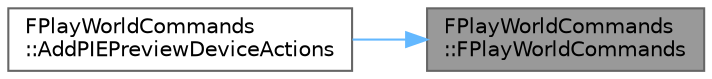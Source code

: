 digraph "FPlayWorldCommands::FPlayWorldCommands"
{
 // INTERACTIVE_SVG=YES
 // LATEX_PDF_SIZE
  bgcolor="transparent";
  edge [fontname=Helvetica,fontsize=10,labelfontname=Helvetica,labelfontsize=10];
  node [fontname=Helvetica,fontsize=10,shape=box,height=0.2,width=0.4];
  rankdir="RL";
  Node1 [id="Node000001",label="FPlayWorldCommands\l::FPlayWorldCommands",height=0.2,width=0.4,color="gray40", fillcolor="grey60", style="filled", fontcolor="black",tooltip=" "];
  Node1 -> Node2 [id="edge1_Node000001_Node000002",dir="back",color="steelblue1",style="solid",tooltip=" "];
  Node2 [id="Node000002",label="FPlayWorldCommands\l::AddPIEPreviewDeviceActions",height=0.2,width=0.4,color="grey40", fillcolor="white", style="filled",URL="$dc/d90/classFPlayWorldCommands.html#a79939673876a8219ab0b594bd02fcc50",tooltip=" "];
}
